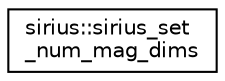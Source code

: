 digraph "Graphical Class Hierarchy"
{
 // INTERACTIVE_SVG=YES
  edge [fontname="Helvetica",fontsize="10",labelfontname="Helvetica",labelfontsize="10"];
  node [fontname="Helvetica",fontsize="10",shape=record];
  rankdir="LR";
  Node1 [label="sirius::sirius_set\l_num_mag_dims",height=0.2,width=0.4,color="black", fillcolor="white", style="filled",URL="$interfacesirius_1_1sirius__set__num__mag__dims.html"];
}
